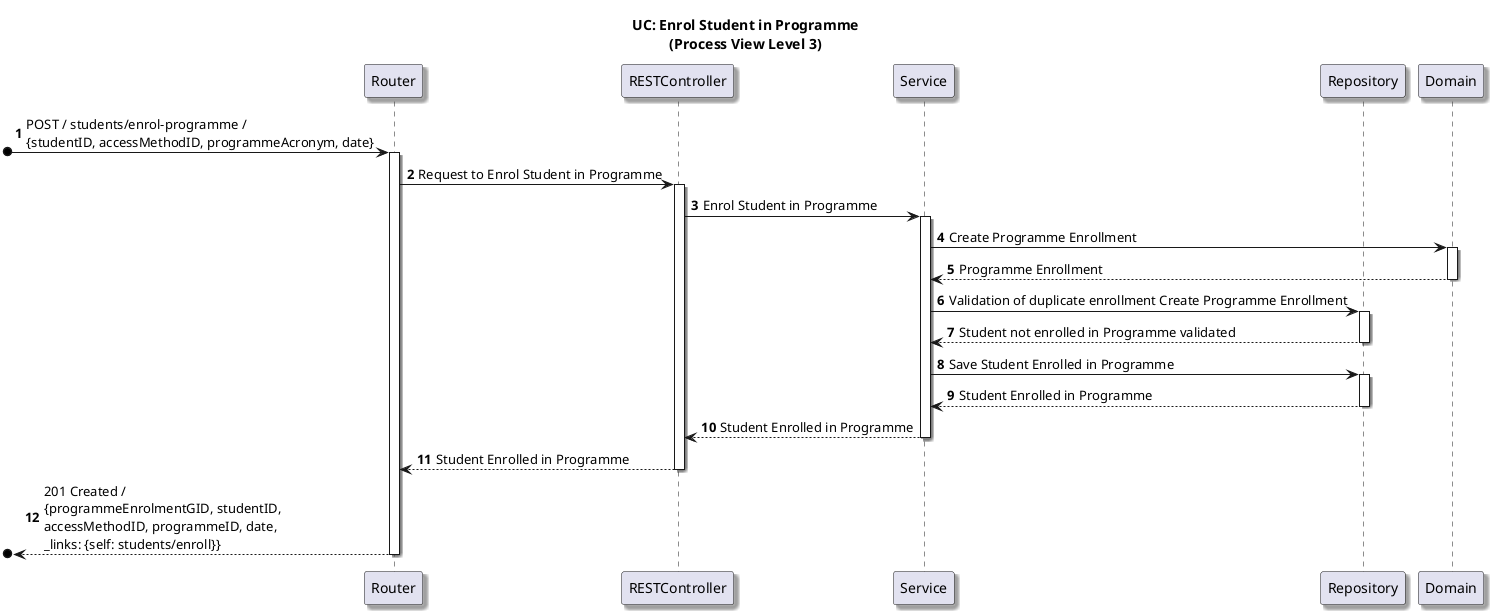 @startuml
skinparam Shadowing true

title UC: Enrol Student in Programme\n(Process View Level 3)
autonumber

participant "Router" as RO
participant "RESTController" as RC
participant "Service" as S
participant "Repository" as R
participant "Domain" as D

[o-> RO ++: POST / students/enrol-programme /\n{studentID, accessMethodID, programmeAcronym, date}\t
RO -> RC++: Request to Enrol Student in Programme
RC -> S++: Enrol Student in Programme
S -> D++: Create Programme Enrollment
D --> S--: Programme Enrollment

S -> R++: Validation of duplicate enrollment Create Programme Enrollment
R --> S--: Student not enrolled in Programme validated

S -> R++: Save Student Enrolled in Programme
R --> S--: Student Enrolled in Programme
S --> RC--: Student Enrolled in Programme

RO <-- RC--: Student Enrolled in Programme
[o<-- RO --:201 Created /\n{programmeEnrolmentGID, studentID,\naccessMethodID, programmeID, date,\n_links: {self: students/enroll}}

@enduml